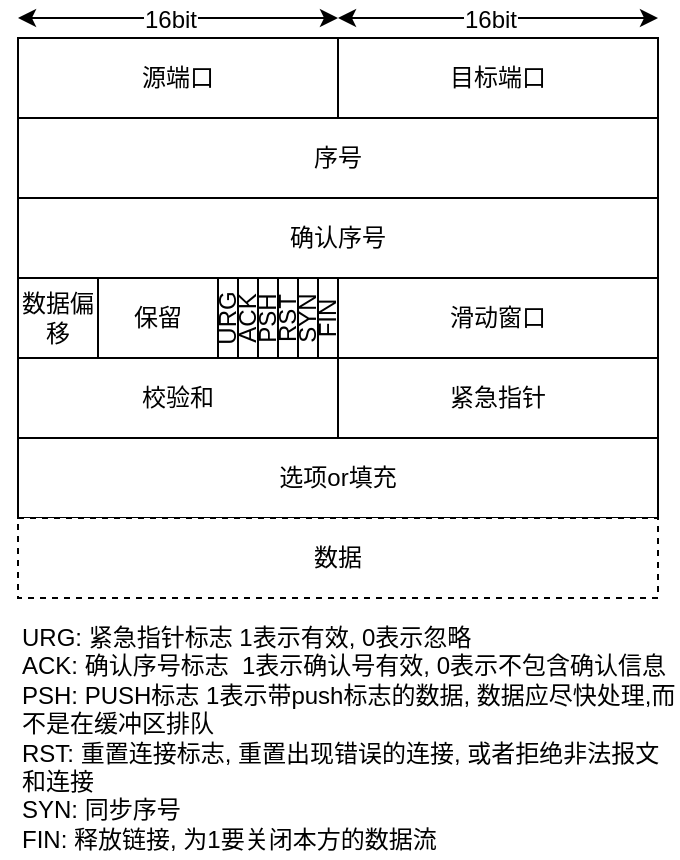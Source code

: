<mxfile version="12.1.9" type="github" pages="1">
  <diagram id="_xHJPKiAhbN0hg_I8TQN" name="Page-1">
    <mxGraphModel dx="442" dy="328" grid="1" gridSize="10" guides="1" tooltips="1" connect="1" arrows="1" fold="1" page="1" pageScale="1" pageWidth="827" pageHeight="1169" math="0" shadow="0">
      <root>
        <mxCell id="0"/>
        <mxCell id="1" parent="0"/>
        <mxCell id="WhLAhUN-oLHZpjv87Znm-1" value="源端口" style="rounded=0;whiteSpace=wrap;html=1;" parent="1" vertex="1">
          <mxGeometry x="120" y="80" width="160" height="40" as="geometry"/>
        </mxCell>
        <mxCell id="WhLAhUN-oLHZpjv87Znm-2" value="目标端口" style="rounded=0;whiteSpace=wrap;html=1;" parent="1" vertex="1">
          <mxGeometry x="280" y="80" width="160" height="40" as="geometry"/>
        </mxCell>
        <mxCell id="WhLAhUN-oLHZpjv87Znm-3" value="序号" style="rounded=0;whiteSpace=wrap;html=1;" parent="1" vertex="1">
          <mxGeometry x="120" y="120" width="320" height="40" as="geometry"/>
        </mxCell>
        <mxCell id="WhLAhUN-oLHZpjv87Znm-4" value="确认序号" style="rounded=0;whiteSpace=wrap;html=1;" parent="1" vertex="1">
          <mxGeometry x="120" y="160" width="320" height="40" as="geometry"/>
        </mxCell>
        <mxCell id="WhLAhUN-oLHZpjv87Znm-5" value="数据偏移" style="rounded=0;whiteSpace=wrap;html=1;" parent="1" vertex="1">
          <mxGeometry x="120" y="200" width="40" height="40" as="geometry"/>
        </mxCell>
        <mxCell id="WhLAhUN-oLHZpjv87Znm-6" value="滑动窗口" style="rounded=0;whiteSpace=wrap;html=1;" parent="1" vertex="1">
          <mxGeometry x="280" y="200" width="160" height="40" as="geometry"/>
        </mxCell>
        <mxCell id="WhLAhUN-oLHZpjv87Znm-9" value="紧急指针" style="rounded=0;whiteSpace=wrap;html=1;" parent="1" vertex="1">
          <mxGeometry x="280" y="240" width="160" height="40" as="geometry"/>
        </mxCell>
        <mxCell id="WhLAhUN-oLHZpjv87Znm-10" value="校验和" style="rounded=0;whiteSpace=wrap;html=1;" parent="1" vertex="1">
          <mxGeometry x="120" y="240" width="160" height="40" as="geometry"/>
        </mxCell>
        <mxCell id="bmKOuPArTdEX1z0llnb3-1" value="选项or填充" style="rounded=0;whiteSpace=wrap;html=1;" vertex="1" parent="1">
          <mxGeometry x="120" y="280" width="320" height="40" as="geometry"/>
        </mxCell>
        <mxCell id="bmKOuPArTdEX1z0llnb3-4" value="数据" style="rounded=0;whiteSpace=wrap;html=1;dashed=1;" vertex="1" parent="1">
          <mxGeometry x="120" y="320" width="320" height="40" as="geometry"/>
        </mxCell>
        <mxCell id="bmKOuPArTdEX1z0llnb3-5" value="FIN" style="rounded=0;whiteSpace=wrap;html=1;horizontal=0;verticalAlign=middle;" vertex="1" parent="1">
          <mxGeometry x="270" y="200" width="10" height="40" as="geometry"/>
        </mxCell>
        <mxCell id="bmKOuPArTdEX1z0llnb3-6" value="" style="endArrow=classic;startArrow=classic;html=1;" edge="1" parent="1">
          <mxGeometry width="50" height="50" relative="1" as="geometry">
            <mxPoint x="120" y="70" as="sourcePoint"/>
            <mxPoint x="280" y="70" as="targetPoint"/>
          </mxGeometry>
        </mxCell>
        <mxCell id="bmKOuPArTdEX1z0llnb3-8" value="16bit" style="text;html=1;resizable=0;points=[];align=center;verticalAlign=middle;labelBackgroundColor=#ffffff;" vertex="1" connectable="0" parent="bmKOuPArTdEX1z0llnb3-6">
          <mxGeometry x="-0.052" y="-1" relative="1" as="geometry">
            <mxPoint as="offset"/>
          </mxGeometry>
        </mxCell>
        <mxCell id="bmKOuPArTdEX1z0llnb3-9" value="" style="endArrow=classic;startArrow=classic;html=1;" edge="1" parent="1">
          <mxGeometry width="50" height="50" relative="1" as="geometry">
            <mxPoint x="280" y="70" as="sourcePoint"/>
            <mxPoint x="440" y="70" as="targetPoint"/>
          </mxGeometry>
        </mxCell>
        <mxCell id="bmKOuPArTdEX1z0llnb3-10" value="16bit" style="text;html=1;resizable=0;points=[];align=center;verticalAlign=middle;labelBackgroundColor=#ffffff;" vertex="1" connectable="0" parent="bmKOuPArTdEX1z0llnb3-9">
          <mxGeometry x="-0.052" y="-1" relative="1" as="geometry">
            <mxPoint as="offset"/>
          </mxGeometry>
        </mxCell>
        <mxCell id="bmKOuPArTdEX1z0llnb3-14" value="RST" style="rounded=0;whiteSpace=wrap;html=1;horizontal=0;verticalAlign=middle;" vertex="1" parent="1">
          <mxGeometry x="250" y="200" width="10" height="40" as="geometry"/>
        </mxCell>
        <mxCell id="bmKOuPArTdEX1z0llnb3-16" value="SYN" style="rounded=0;whiteSpace=wrap;html=1;horizontal=0;verticalAlign=middle;" vertex="1" parent="1">
          <mxGeometry x="260" y="200" width="10" height="40" as="geometry"/>
        </mxCell>
        <mxCell id="bmKOuPArTdEX1z0llnb3-17" value="PSH" style="rounded=0;whiteSpace=wrap;html=1;horizontal=0;verticalAlign=middle;" vertex="1" parent="1">
          <mxGeometry x="240" y="200" width="10" height="40" as="geometry"/>
        </mxCell>
        <mxCell id="bmKOuPArTdEX1z0llnb3-18" value="ACK" style="rounded=0;whiteSpace=wrap;html=1;horizontal=0;verticalAlign=middle;" vertex="1" parent="1">
          <mxGeometry x="230" y="200" width="10" height="40" as="geometry"/>
        </mxCell>
        <mxCell id="bmKOuPArTdEX1z0llnb3-19" value="URG" style="rounded=0;whiteSpace=wrap;html=1;horizontal=0;verticalAlign=middle;" vertex="1" parent="1">
          <mxGeometry x="220" y="200" width="10" height="40" as="geometry"/>
        </mxCell>
        <mxCell id="bmKOuPArTdEX1z0llnb3-20" value="保留" style="rounded=0;whiteSpace=wrap;html=1;" vertex="1" parent="1">
          <mxGeometry x="160" y="200" width="60" height="40" as="geometry"/>
        </mxCell>
        <mxCell id="bmKOuPArTdEX1z0llnb3-21" value="URG: 紧急指针标志 1表示有效, 0表示忽略&lt;br&gt;ACK: 确认序号标志&amp;nbsp; 1表示确认号有效, 0表示不包含确认信息&lt;br&gt;PSH: PUSH标志 1表示带push标志的数据, 数据应尽快处理,而不是在缓冲区排队&lt;br&gt;RST: 重置连接标志, 重置出现错误的连接, 或者拒绝非法报文和连接&lt;br&gt;SYN: 同步序号&lt;br&gt;FIN: 释放链接, 为1要关闭本方的数据流" style="text;html=1;strokeColor=none;fillColor=none;align=left;verticalAlign=middle;whiteSpace=wrap;rounded=0;dashed=1;" vertex="1" parent="1">
          <mxGeometry x="120" y="370" width="330" height="120" as="geometry"/>
        </mxCell>
      </root>
    </mxGraphModel>
  </diagram>
</mxfile>
